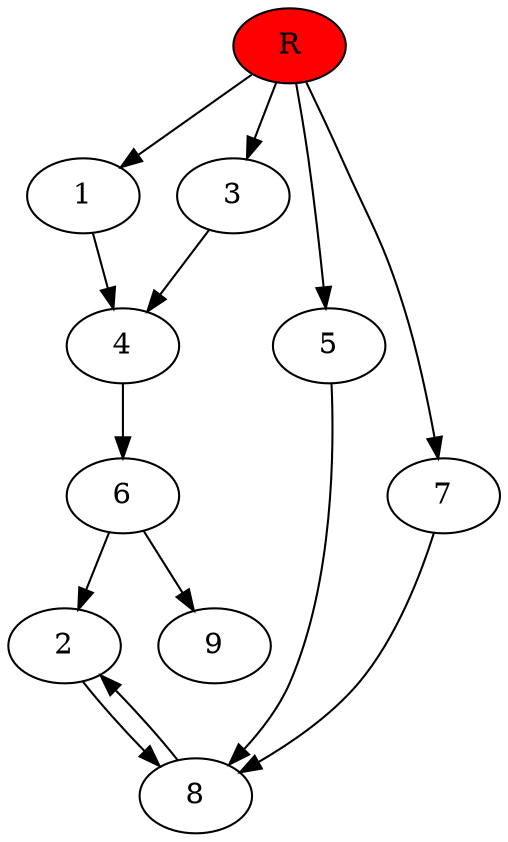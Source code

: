 digraph prb41771 {
	1
	2
	3
	4
	5
	6
	7
	8
	R [fillcolor="#ff0000" style=filled]
	1 -> 4
	2 -> 8
	3 -> 4
	4 -> 6
	5 -> 8
	6 -> 2
	6 -> 9
	7 -> 8
	8 -> 2
	R -> 1
	R -> 3
	R -> 5
	R -> 7
}
